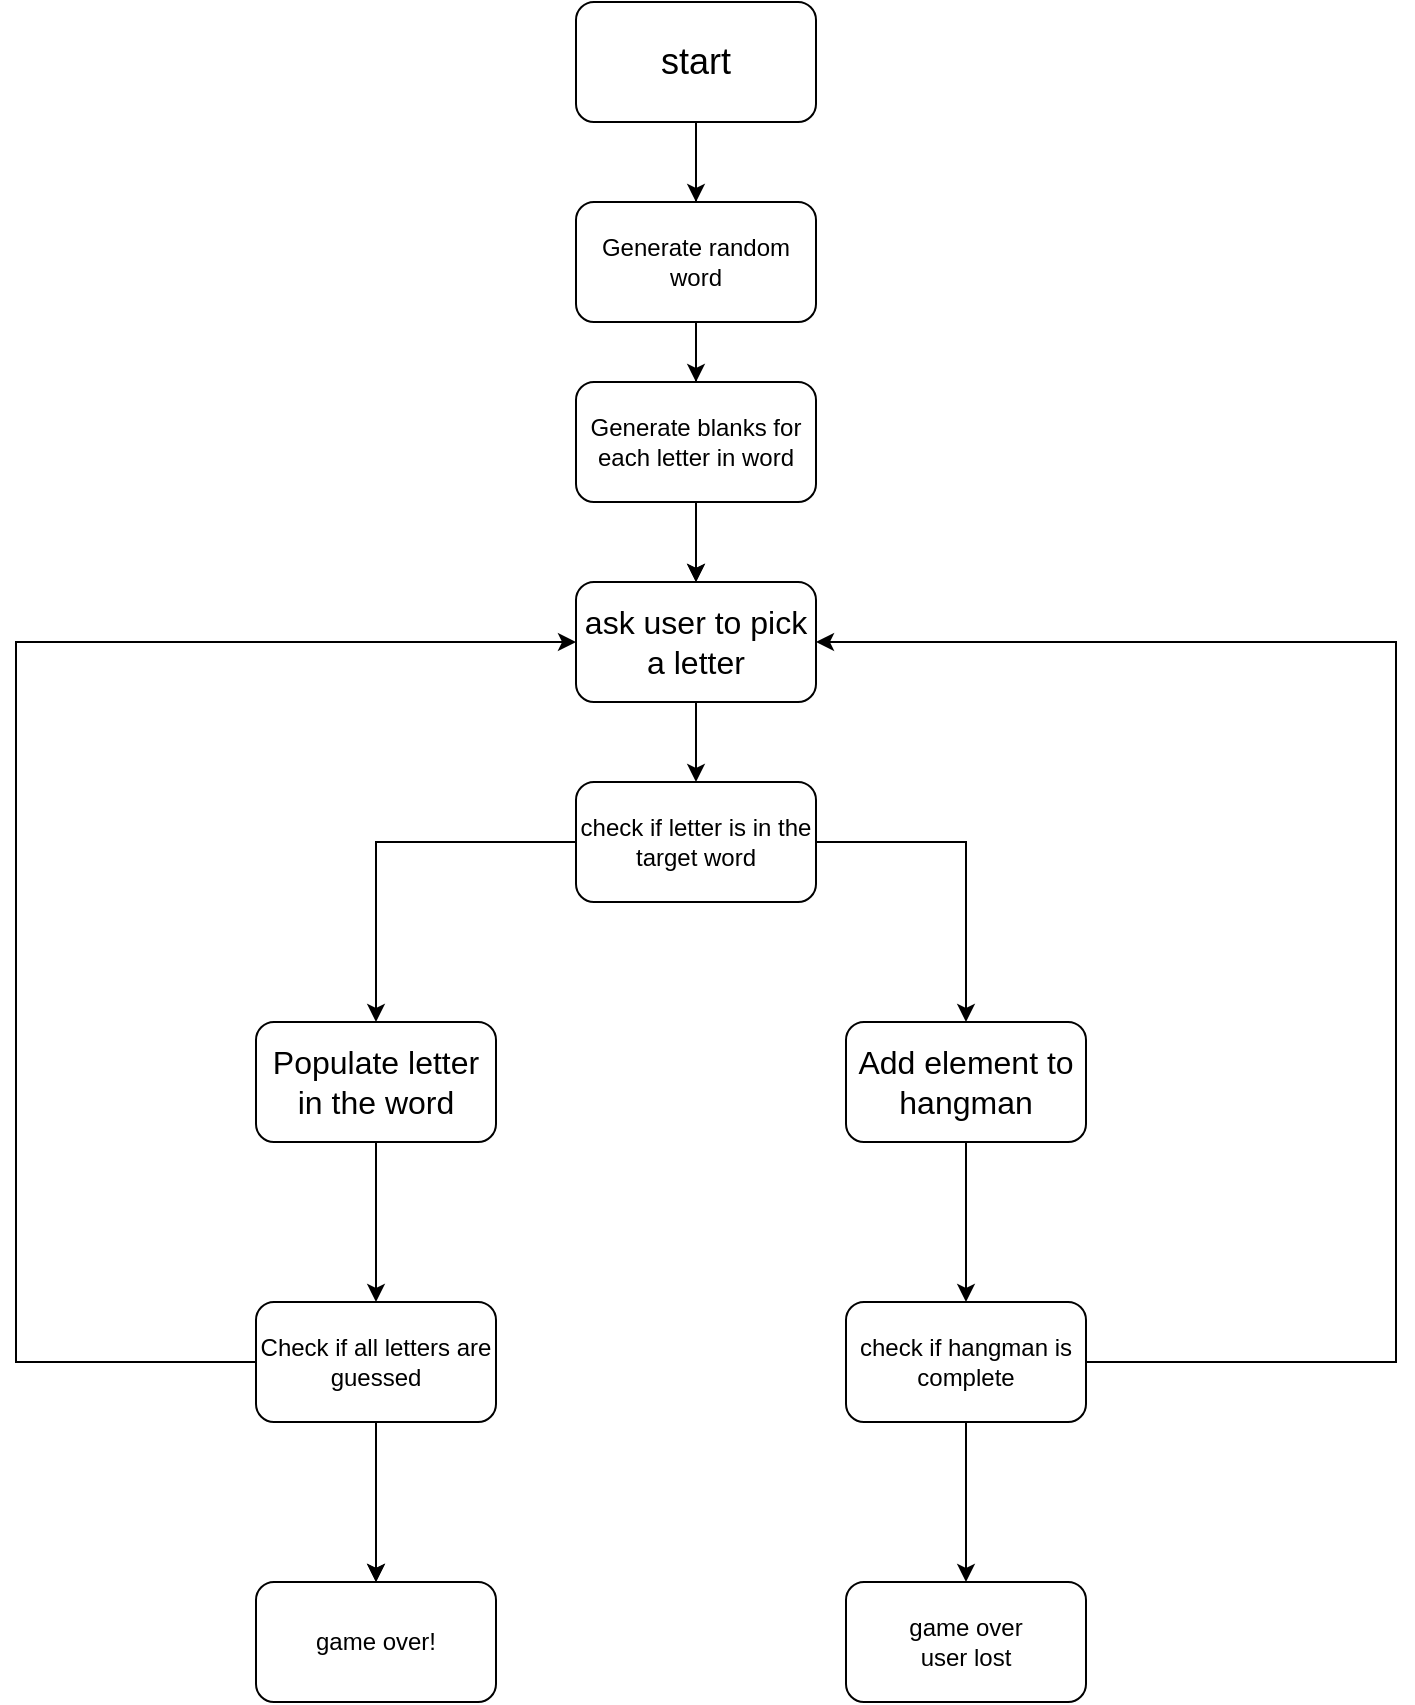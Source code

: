 <mxfile version="22.1.22" type="github">
  <diagram name="Page-1" id="JiydAraUhOQ0N23eVqzQ">
    <mxGraphModel dx="1194" dy="756" grid="1" gridSize="10" guides="1" tooltips="1" connect="1" arrows="1" fold="1" page="1" pageScale="1" pageWidth="850" pageHeight="1100" math="0" shadow="0">
      <root>
        <mxCell id="0" />
        <mxCell id="1" parent="0" />
        <mxCell id="JNl-7g5QmU6bNraVdxka-4" style="edgeStyle=orthogonalEdgeStyle;rounded=0;orthogonalLoop=1;jettySize=auto;html=1;entryX=0.5;entryY=0;entryDx=0;entryDy=0;" edge="1" parent="1" source="JNl-7g5QmU6bNraVdxka-1" target="JNl-7g5QmU6bNraVdxka-3">
          <mxGeometry relative="1" as="geometry" />
        </mxCell>
        <mxCell id="JNl-7g5QmU6bNraVdxka-15" style="edgeStyle=orthogonalEdgeStyle;rounded=0;orthogonalLoop=1;jettySize=auto;html=1;fontFamily=Helvetica;fontSize=12;fontColor=default;" edge="1" parent="1" source="JNl-7g5QmU6bNraVdxka-1" target="JNl-7g5QmU6bNraVdxka-14">
          <mxGeometry relative="1" as="geometry" />
        </mxCell>
        <mxCell id="JNl-7g5QmU6bNraVdxka-1" value="&lt;font style=&quot;font-size: 18px;&quot;&gt;start&lt;/font&gt;" style="rounded=1;whiteSpace=wrap;html=1;" vertex="1" parent="1">
          <mxGeometry x="290" y="10" width="120" height="60" as="geometry" />
        </mxCell>
        <mxCell id="JNl-7g5QmU6bNraVdxka-6" value="" style="edgeStyle=orthogonalEdgeStyle;rounded=0;orthogonalLoop=1;jettySize=auto;html=1;" edge="1" parent="1" source="JNl-7g5QmU6bNraVdxka-3" target="JNl-7g5QmU6bNraVdxka-5">
          <mxGeometry relative="1" as="geometry" />
        </mxCell>
        <mxCell id="JNl-7g5QmU6bNraVdxka-3" value="&lt;font size=&quot;3&quot;&gt;ask user to pick a letter&lt;/font&gt;" style="rounded=1;whiteSpace=wrap;html=1;" vertex="1" parent="1">
          <mxGeometry x="290" y="300" width="120" height="60" as="geometry" />
        </mxCell>
        <mxCell id="JNl-7g5QmU6bNraVdxka-19" style="edgeStyle=orthogonalEdgeStyle;rounded=0;orthogonalLoop=1;jettySize=auto;html=1;entryX=0.5;entryY=0;entryDx=0;entryDy=0;fontFamily=Helvetica;fontSize=12;fontColor=default;" edge="1" parent="1" source="JNl-7g5QmU6bNraVdxka-5" target="JNl-7g5QmU6bNraVdxka-7">
          <mxGeometry relative="1" as="geometry" />
        </mxCell>
        <mxCell id="JNl-7g5QmU6bNraVdxka-20" style="edgeStyle=orthogonalEdgeStyle;rounded=0;orthogonalLoop=1;jettySize=auto;html=1;fontFamily=Helvetica;fontSize=12;fontColor=default;" edge="1" parent="1" source="JNl-7g5QmU6bNraVdxka-5" target="JNl-7g5QmU6bNraVdxka-11">
          <mxGeometry relative="1" as="geometry" />
        </mxCell>
        <mxCell id="JNl-7g5QmU6bNraVdxka-5" value="check if letter is in the target word" style="rounded=1;whiteSpace=wrap;html=1;" vertex="1" parent="1">
          <mxGeometry x="290" y="400" width="120" height="60" as="geometry" />
        </mxCell>
        <mxCell id="JNl-7g5QmU6bNraVdxka-22" value="" style="edgeStyle=orthogonalEdgeStyle;rounded=0;orthogonalLoop=1;jettySize=auto;html=1;fontFamily=Helvetica;fontSize=12;fontColor=default;" edge="1" parent="1" source="JNl-7g5QmU6bNraVdxka-7" target="JNl-7g5QmU6bNraVdxka-21">
          <mxGeometry relative="1" as="geometry" />
        </mxCell>
        <mxCell id="JNl-7g5QmU6bNraVdxka-7" value="&lt;font size=&quot;3&quot;&gt;Populate letter in the word&lt;/font&gt;" style="rounded=1;whiteSpace=wrap;html=1;" vertex="1" parent="1">
          <mxGeometry x="130" y="520" width="120" height="60" as="geometry" />
        </mxCell>
        <mxCell id="JNl-7g5QmU6bNraVdxka-33" value="" style="edgeStyle=orthogonalEdgeStyle;rounded=0;orthogonalLoop=1;jettySize=auto;html=1;fontFamily=Helvetica;fontSize=12;fontColor=default;" edge="1" parent="1" source="JNl-7g5QmU6bNraVdxka-11" target="JNl-7g5QmU6bNraVdxka-32">
          <mxGeometry relative="1" as="geometry" />
        </mxCell>
        <mxCell id="JNl-7g5QmU6bNraVdxka-11" value="&lt;font size=&quot;3&quot;&gt;Add element to hangman&lt;/font&gt;" style="rounded=1;whiteSpace=wrap;html=1;" vertex="1" parent="1">
          <mxGeometry x="425" y="520" width="120" height="60" as="geometry" />
        </mxCell>
        <mxCell id="JNl-7g5QmU6bNraVdxka-17" style="edgeStyle=orthogonalEdgeStyle;rounded=0;orthogonalLoop=1;jettySize=auto;html=1;fontFamily=Helvetica;fontSize=12;fontColor=default;" edge="1" parent="1" source="JNl-7g5QmU6bNraVdxka-14" target="JNl-7g5QmU6bNraVdxka-16">
          <mxGeometry relative="1" as="geometry" />
        </mxCell>
        <mxCell id="JNl-7g5QmU6bNraVdxka-14" value="Generate random word" style="rounded=1;whiteSpace=wrap;html=1;strokeColor=default;align=center;verticalAlign=middle;fontFamily=Helvetica;fontSize=12;fontColor=default;fillColor=default;" vertex="1" parent="1">
          <mxGeometry x="290" y="110" width="120" height="60" as="geometry" />
        </mxCell>
        <mxCell id="JNl-7g5QmU6bNraVdxka-18" style="edgeStyle=orthogonalEdgeStyle;rounded=0;orthogonalLoop=1;jettySize=auto;html=1;fontFamily=Helvetica;fontSize=12;fontColor=default;" edge="1" parent="1" source="JNl-7g5QmU6bNraVdxka-16" target="JNl-7g5QmU6bNraVdxka-3">
          <mxGeometry relative="1" as="geometry" />
        </mxCell>
        <mxCell id="JNl-7g5QmU6bNraVdxka-16" value="Generate blanks for each letter in word" style="rounded=1;whiteSpace=wrap;html=1;strokeColor=default;align=center;verticalAlign=middle;fontFamily=Helvetica;fontSize=12;fontColor=default;fillColor=default;" vertex="1" parent="1">
          <mxGeometry x="290" y="200" width="120" height="60" as="geometry" />
        </mxCell>
        <mxCell id="JNl-7g5QmU6bNraVdxka-24" value="" style="edgeStyle=orthogonalEdgeStyle;rounded=0;orthogonalLoop=1;jettySize=auto;html=1;fontFamily=Helvetica;fontSize=12;fontColor=default;" edge="1" parent="1" source="JNl-7g5QmU6bNraVdxka-21" target="JNl-7g5QmU6bNraVdxka-23">
          <mxGeometry relative="1" as="geometry" />
        </mxCell>
        <mxCell id="JNl-7g5QmU6bNraVdxka-25" value="" style="edgeStyle=orthogonalEdgeStyle;rounded=0;orthogonalLoop=1;jettySize=auto;html=1;fontFamily=Helvetica;fontSize=12;fontColor=default;" edge="1" parent="1" source="JNl-7g5QmU6bNraVdxka-21" target="JNl-7g5QmU6bNraVdxka-23">
          <mxGeometry relative="1" as="geometry" />
        </mxCell>
        <mxCell id="JNl-7g5QmU6bNraVdxka-31" style="edgeStyle=orthogonalEdgeStyle;rounded=0;orthogonalLoop=1;jettySize=auto;html=1;fontFamily=Helvetica;fontSize=12;fontColor=default;" edge="1" parent="1" source="JNl-7g5QmU6bNraVdxka-21" target="JNl-7g5QmU6bNraVdxka-3">
          <mxGeometry relative="1" as="geometry">
            <Array as="points">
              <mxPoint x="10" y="690" />
              <mxPoint x="10" y="330" />
            </Array>
          </mxGeometry>
        </mxCell>
        <mxCell id="JNl-7g5QmU6bNraVdxka-21" value="Check if all letters are guessed" style="rounded=1;whiteSpace=wrap;html=1;" vertex="1" parent="1">
          <mxGeometry x="130" y="660" width="120" height="60" as="geometry" />
        </mxCell>
        <mxCell id="JNl-7g5QmU6bNraVdxka-23" value="game over!" style="rounded=1;whiteSpace=wrap;html=1;" vertex="1" parent="1">
          <mxGeometry x="130" y="800" width="120" height="60" as="geometry" />
        </mxCell>
        <mxCell id="JNl-7g5QmU6bNraVdxka-35" value="" style="edgeStyle=orthogonalEdgeStyle;rounded=0;orthogonalLoop=1;jettySize=auto;html=1;fontFamily=Helvetica;fontSize=12;fontColor=default;" edge="1" parent="1" source="JNl-7g5QmU6bNraVdxka-32" target="JNl-7g5QmU6bNraVdxka-34">
          <mxGeometry relative="1" as="geometry" />
        </mxCell>
        <mxCell id="JNl-7g5QmU6bNraVdxka-36" style="edgeStyle=orthogonalEdgeStyle;rounded=0;orthogonalLoop=1;jettySize=auto;html=1;fontFamily=Helvetica;fontSize=12;fontColor=default;" edge="1" parent="1" source="JNl-7g5QmU6bNraVdxka-32" target="JNl-7g5QmU6bNraVdxka-3">
          <mxGeometry relative="1" as="geometry">
            <Array as="points">
              <mxPoint x="700" y="690" />
              <mxPoint x="700" y="330" />
            </Array>
          </mxGeometry>
        </mxCell>
        <mxCell id="JNl-7g5QmU6bNraVdxka-32" value="check if hangman is complete" style="rounded=1;whiteSpace=wrap;html=1;" vertex="1" parent="1">
          <mxGeometry x="425" y="660" width="120" height="60" as="geometry" />
        </mxCell>
        <mxCell id="JNl-7g5QmU6bNraVdxka-34" value="game over&lt;br&gt;user lost" style="rounded=1;whiteSpace=wrap;html=1;" vertex="1" parent="1">
          <mxGeometry x="425" y="800" width="120" height="60" as="geometry" />
        </mxCell>
      </root>
    </mxGraphModel>
  </diagram>
</mxfile>
